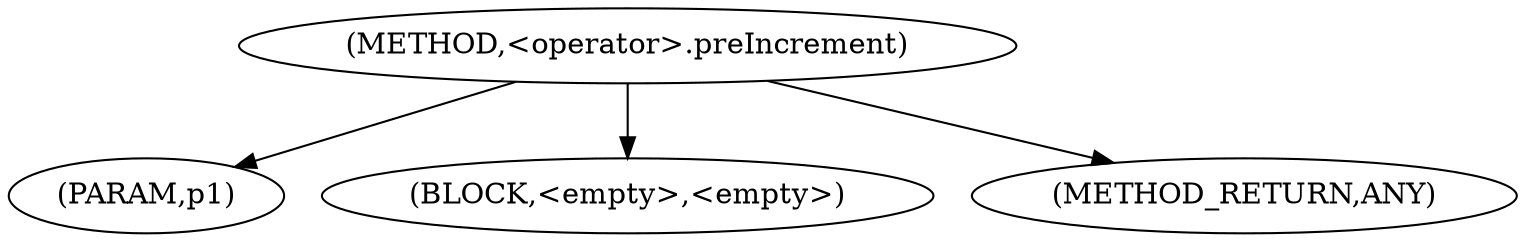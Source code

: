 digraph "&lt;operator&gt;.preIncrement" {  
"1848" [label = <(METHOD,&lt;operator&gt;.preIncrement)> ]
"1849" [label = <(PARAM,p1)> ]
"1850" [label = <(BLOCK,&lt;empty&gt;,&lt;empty&gt;)> ]
"1851" [label = <(METHOD_RETURN,ANY)> ]
  "1848" -> "1849" 
  "1848" -> "1850" 
  "1848" -> "1851" 
}
